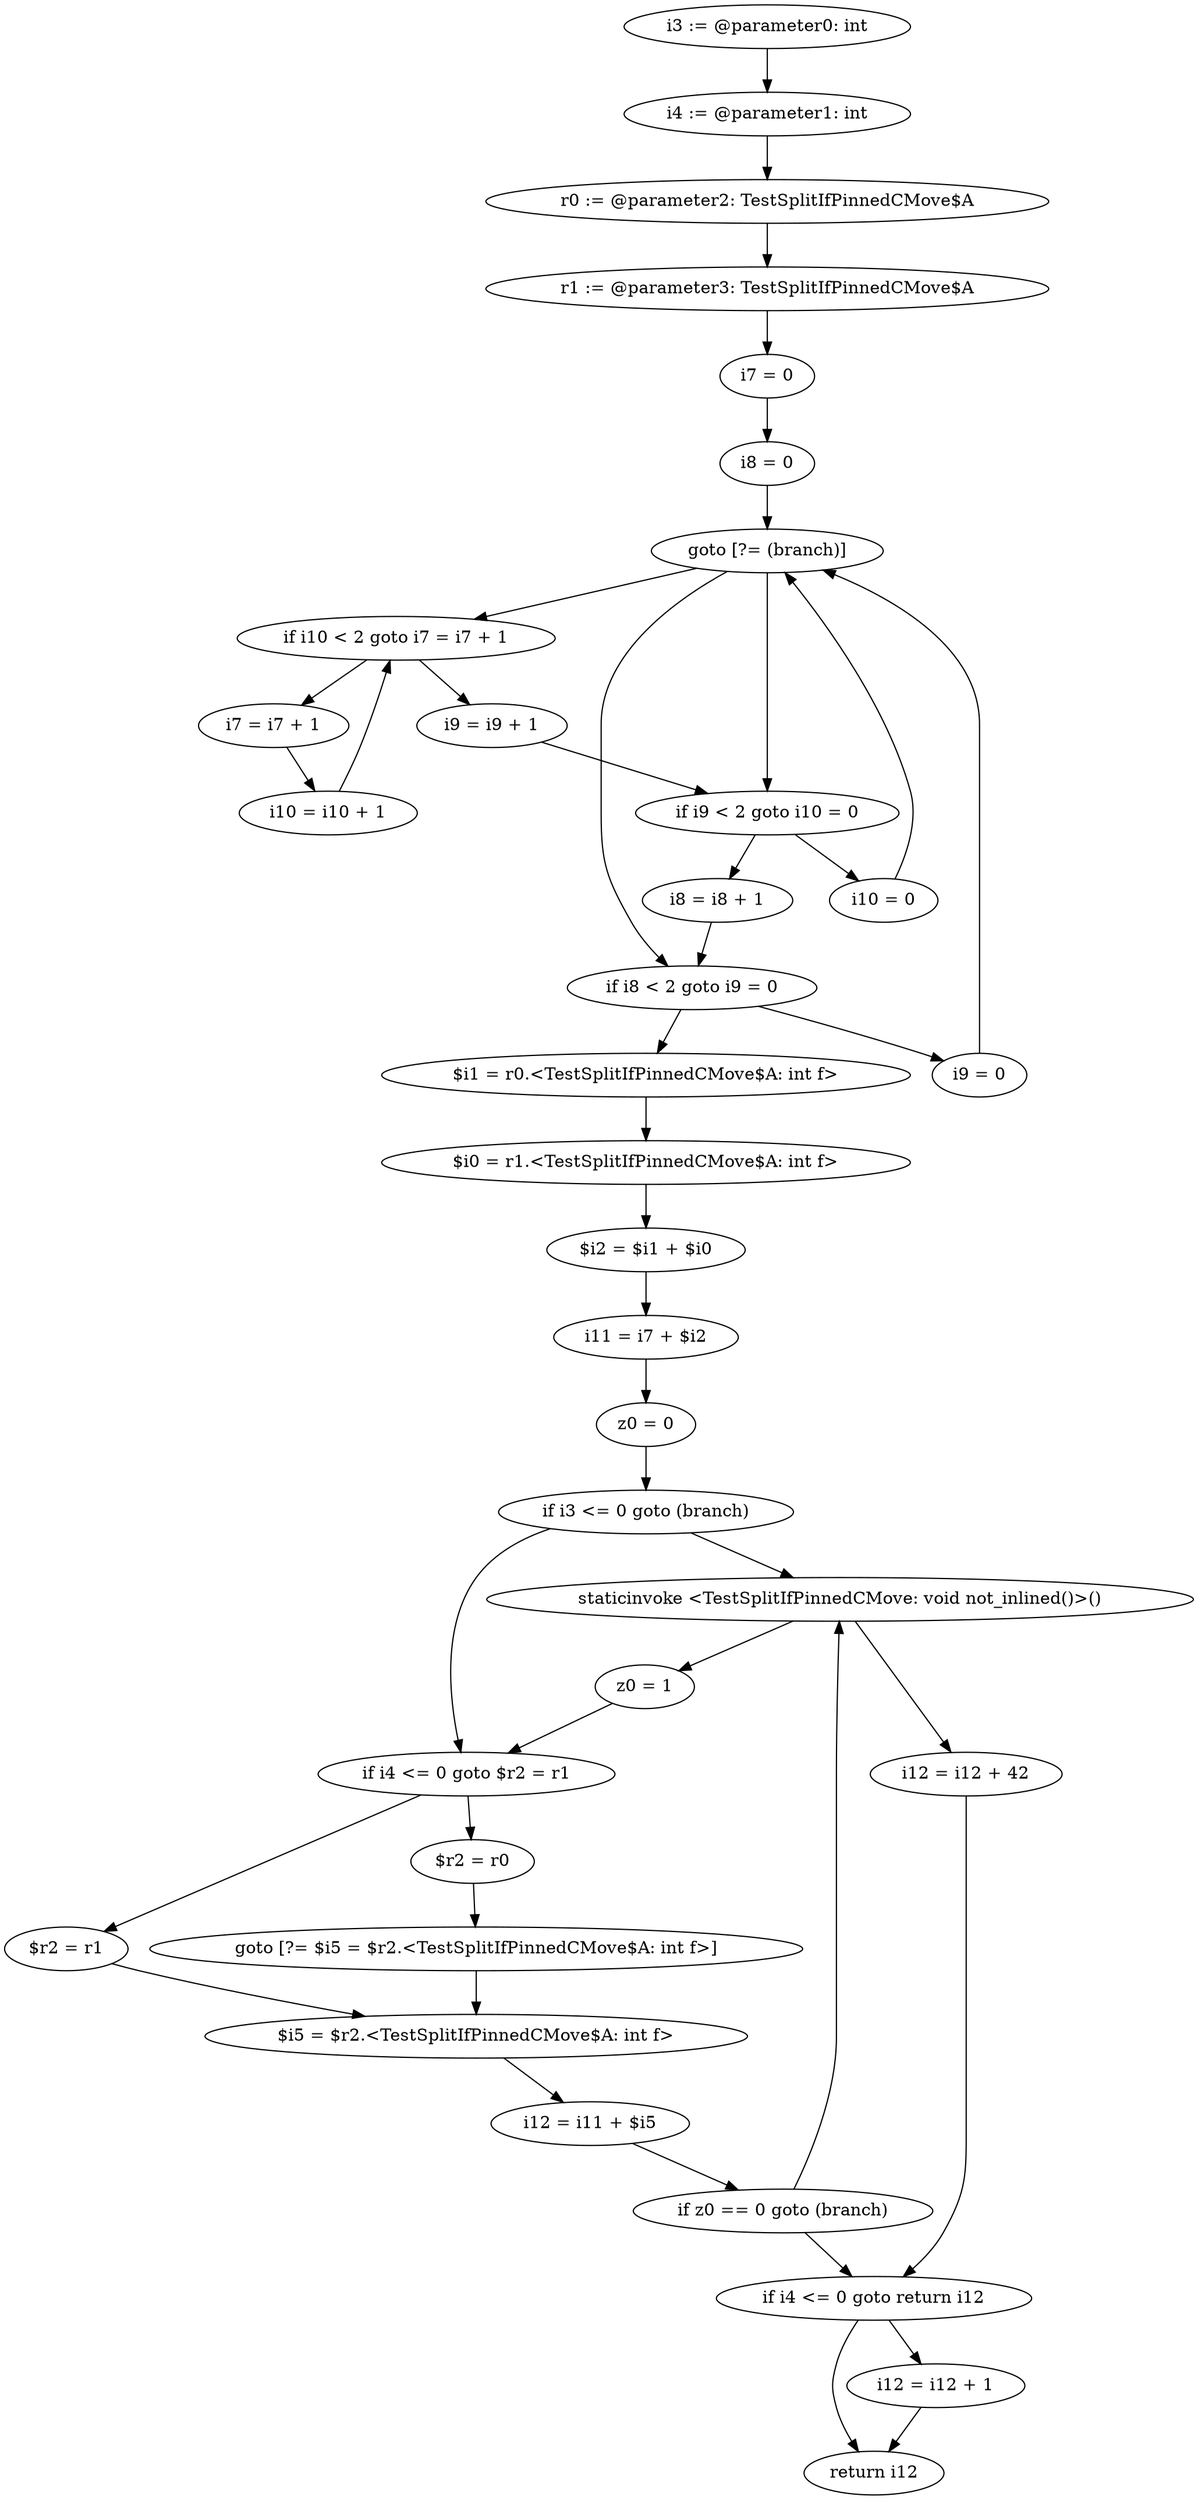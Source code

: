 digraph "unitGraph" {
    "i3 := @parameter0: int"
    "i4 := @parameter1: int"
    "r0 := @parameter2: TestSplitIfPinnedCMove$A"
    "r1 := @parameter3: TestSplitIfPinnedCMove$A"
    "i7 = 0"
    "i8 = 0"
    "goto [?= (branch)]"
    "i9 = 0"
    "i10 = 0"
    "i7 = i7 + 1"
    "i10 = i10 + 1"
    "if i10 < 2 goto i7 = i7 + 1"
    "i9 = i9 + 1"
    "if i9 < 2 goto i10 = 0"
    "i8 = i8 + 1"
    "if i8 < 2 goto i9 = 0"
    "$i1 = r0.<TestSplitIfPinnedCMove$A: int f>"
    "$i0 = r1.<TestSplitIfPinnedCMove$A: int f>"
    "$i2 = $i1 + $i0"
    "i11 = i7 + $i2"
    "z0 = 0"
    "if i3 <= 0 goto (branch)"
    "staticinvoke <TestSplitIfPinnedCMove: void not_inlined()>()"
    "z0 = 1"
    "if i4 <= 0 goto $r2 = r1"
    "$r2 = r0"
    "goto [?= $i5 = $r2.<TestSplitIfPinnedCMove$A: int f>]"
    "$r2 = r1"
    "$i5 = $r2.<TestSplitIfPinnedCMove$A: int f>"
    "i12 = i11 + $i5"
    "if z0 == 0 goto (branch)"
    "i12 = i12 + 42"
    "if i4 <= 0 goto return i12"
    "i12 = i12 + 1"
    "return i12"
    "i3 := @parameter0: int"->"i4 := @parameter1: int";
    "i4 := @parameter1: int"->"r0 := @parameter2: TestSplitIfPinnedCMove$A";
    "r0 := @parameter2: TestSplitIfPinnedCMove$A"->"r1 := @parameter3: TestSplitIfPinnedCMove$A";
    "r1 := @parameter3: TestSplitIfPinnedCMove$A"->"i7 = 0";
    "i7 = 0"->"i8 = 0";
    "i8 = 0"->"goto [?= (branch)]";
    "goto [?= (branch)]"->"if i8 < 2 goto i9 = 0";
    "i9 = 0"->"goto [?= (branch)]";
    "goto [?= (branch)]"->"if i9 < 2 goto i10 = 0";
    "i10 = 0"->"goto [?= (branch)]";
    "goto [?= (branch)]"->"if i10 < 2 goto i7 = i7 + 1";
    "i7 = i7 + 1"->"i10 = i10 + 1";
    "i10 = i10 + 1"->"if i10 < 2 goto i7 = i7 + 1";
    "if i10 < 2 goto i7 = i7 + 1"->"i9 = i9 + 1";
    "if i10 < 2 goto i7 = i7 + 1"->"i7 = i7 + 1";
    "i9 = i9 + 1"->"if i9 < 2 goto i10 = 0";
    "if i9 < 2 goto i10 = 0"->"i8 = i8 + 1";
    "if i9 < 2 goto i10 = 0"->"i10 = 0";
    "i8 = i8 + 1"->"if i8 < 2 goto i9 = 0";
    "if i8 < 2 goto i9 = 0"->"$i1 = r0.<TestSplitIfPinnedCMove$A: int f>";
    "if i8 < 2 goto i9 = 0"->"i9 = 0";
    "$i1 = r0.<TestSplitIfPinnedCMove$A: int f>"->"$i0 = r1.<TestSplitIfPinnedCMove$A: int f>";
    "$i0 = r1.<TestSplitIfPinnedCMove$A: int f>"->"$i2 = $i1 + $i0";
    "$i2 = $i1 + $i0"->"i11 = i7 + $i2";
    "i11 = i7 + $i2"->"z0 = 0";
    "z0 = 0"->"if i3 <= 0 goto (branch)";
    "if i3 <= 0 goto (branch)"->"staticinvoke <TestSplitIfPinnedCMove: void not_inlined()>()";
    "if i3 <= 0 goto (branch)"->"if i4 <= 0 goto $r2 = r1";
    "staticinvoke <TestSplitIfPinnedCMove: void not_inlined()>()"->"z0 = 1";
    "z0 = 1"->"if i4 <= 0 goto $r2 = r1";
    "if i4 <= 0 goto $r2 = r1"->"$r2 = r0";
    "if i4 <= 0 goto $r2 = r1"->"$r2 = r1";
    "$r2 = r0"->"goto [?= $i5 = $r2.<TestSplitIfPinnedCMove$A: int f>]";
    "goto [?= $i5 = $r2.<TestSplitIfPinnedCMove$A: int f>]"->"$i5 = $r2.<TestSplitIfPinnedCMove$A: int f>";
    "$r2 = r1"->"$i5 = $r2.<TestSplitIfPinnedCMove$A: int f>";
    "$i5 = $r2.<TestSplitIfPinnedCMove$A: int f>"->"i12 = i11 + $i5";
    "i12 = i11 + $i5"->"if z0 == 0 goto (branch)";
    "if z0 == 0 goto (branch)"->"staticinvoke <TestSplitIfPinnedCMove: void not_inlined()>()";
    "if z0 == 0 goto (branch)"->"if i4 <= 0 goto return i12";
    "staticinvoke <TestSplitIfPinnedCMove: void not_inlined()>()"->"i12 = i12 + 42";
    "i12 = i12 + 42"->"if i4 <= 0 goto return i12";
    "if i4 <= 0 goto return i12"->"i12 = i12 + 1";
    "if i4 <= 0 goto return i12"->"return i12";
    "i12 = i12 + 1"->"return i12";
}
